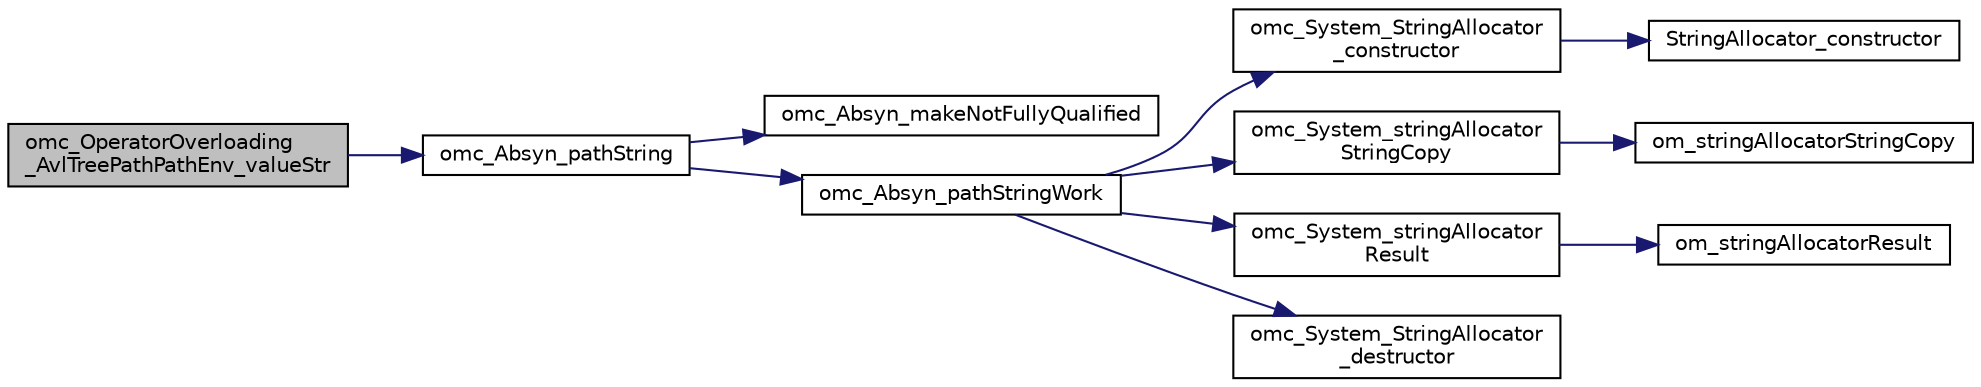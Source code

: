digraph "omc_OperatorOverloading_AvlTreePathPathEnv_valueStr"
{
  edge [fontname="Helvetica",fontsize="10",labelfontname="Helvetica",labelfontsize="10"];
  node [fontname="Helvetica",fontsize="10",shape=record];
  rankdir="LR";
  Node984 [label="omc_OperatorOverloading\l_AvlTreePathPathEnv_valueStr",height=0.2,width=0.4,color="black", fillcolor="grey75", style="filled", fontcolor="black"];
  Node984 -> Node985 [color="midnightblue",fontsize="10",style="solid",fontname="Helvetica"];
  Node985 [label="omc_Absyn_pathString",height=0.2,width=0.4,color="black", fillcolor="white", style="filled",URL="$d0/d78/_absyn_8c.html#a8019d89e43bec6f522ed51a5feceeb83"];
  Node985 -> Node986 [color="midnightblue",fontsize="10",style="solid",fontname="Helvetica"];
  Node986 [label="omc_Absyn_makeNotFullyQualified",height=0.2,width=0.4,color="black", fillcolor="white", style="filled",URL="$d0/d78/_absyn_8c.html#aa90ee78f7c8fc6fd5b988d9d6eadda59"];
  Node985 -> Node987 [color="midnightblue",fontsize="10",style="solid",fontname="Helvetica"];
  Node987 [label="omc_Absyn_pathStringWork",height=0.2,width=0.4,color="black", fillcolor="white", style="filled",URL="$d0/d78/_absyn_8c.html#a5ac0f205a03658465c7029ab9217dc20"];
  Node987 -> Node988 [color="midnightblue",fontsize="10",style="solid",fontname="Helvetica"];
  Node988 [label="omc_System_StringAllocator\l_constructor",height=0.2,width=0.4,color="black", fillcolor="white", style="filled",URL="$d1/d95/_system_8c.html#ad2e105aeacd5b1f062d1a0f82e45e34a"];
  Node988 -> Node989 [color="midnightblue",fontsize="10",style="solid",fontname="Helvetica"];
  Node989 [label="StringAllocator_constructor",height=0.2,width=0.4,color="black", fillcolor="white", style="filled",URL="$dd/ddb/_system__includes_8h.html#a9f4da0f15063aa18a9e6ab5baa0ae36c"];
  Node987 -> Node990 [color="midnightblue",fontsize="10",style="solid",fontname="Helvetica"];
  Node990 [label="omc_System_stringAllocator\lStringCopy",height=0.2,width=0.4,color="black", fillcolor="white", style="filled",URL="$d1/d95/_system_8c.html#af8847d2041f2dc8d967e8aecf3dc8c02"];
  Node990 -> Node991 [color="midnightblue",fontsize="10",style="solid",fontname="Helvetica"];
  Node991 [label="om_stringAllocatorStringCopy",height=0.2,width=0.4,color="black", fillcolor="white", style="filled",URL="$dd/ddb/_system__includes_8h.html#a8e19a7a58e3c6431947680216dd4fa2a"];
  Node987 -> Node992 [color="midnightblue",fontsize="10",style="solid",fontname="Helvetica"];
  Node992 [label="omc_System_stringAllocator\lResult",height=0.2,width=0.4,color="black", fillcolor="white", style="filled",URL="$d1/d95/_system_8c.html#af314a780e1ba28e87940376fefe833ca"];
  Node992 -> Node993 [color="midnightblue",fontsize="10",style="solid",fontname="Helvetica"];
  Node993 [label="om_stringAllocatorResult",height=0.2,width=0.4,color="black", fillcolor="white", style="filled",URL="$dd/ddb/_system__includes_8h.html#ac5166cb81d1b1b91e6d70ab97c6c9bc3"];
  Node987 -> Node994 [color="midnightblue",fontsize="10",style="solid",fontname="Helvetica"];
  Node994 [label="omc_System_StringAllocator\l_destructor",height=0.2,width=0.4,color="black", fillcolor="white", style="filled",URL="$d1/d95/_system_8c.html#abaad6ae894ae7b9dde52307668f61597"];
}
